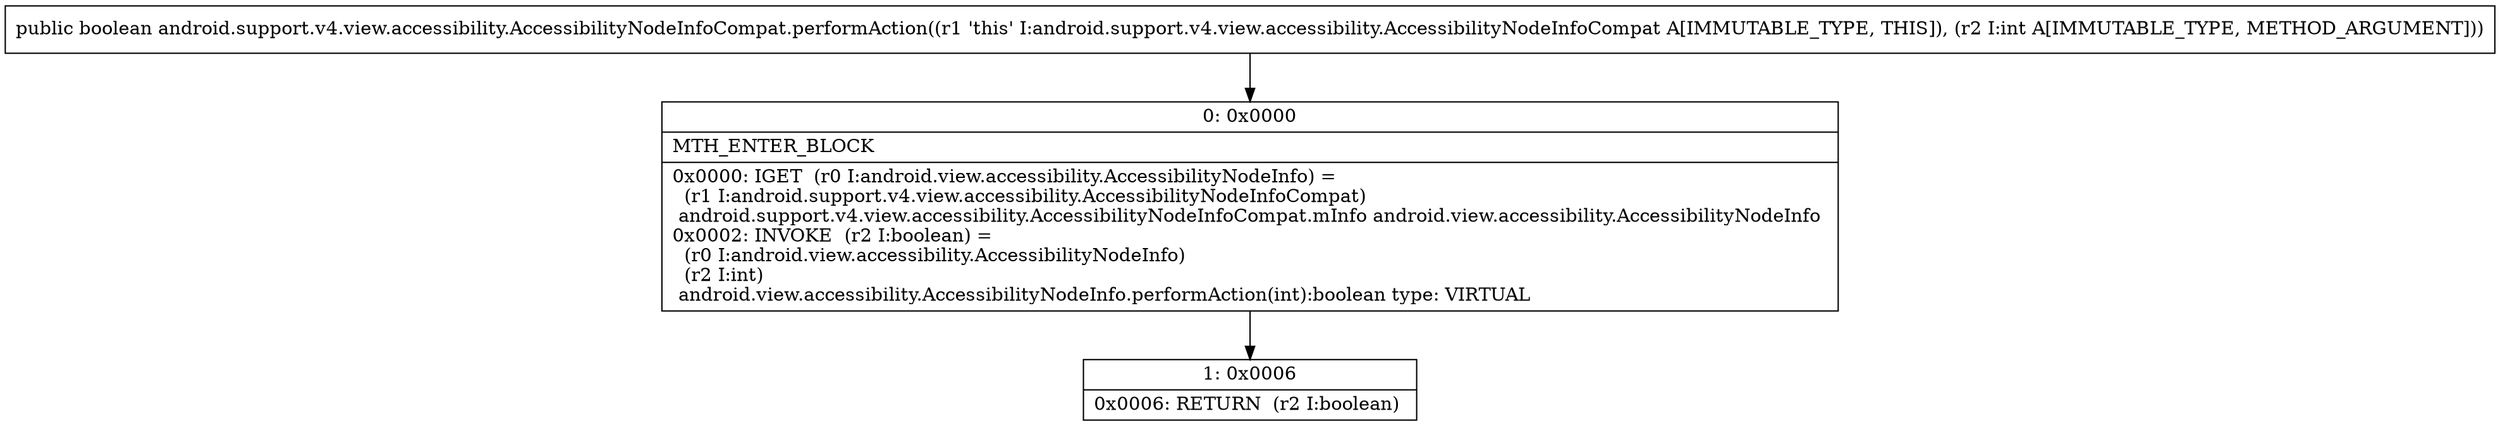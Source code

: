 digraph "CFG forandroid.support.v4.view.accessibility.AccessibilityNodeInfoCompat.performAction(I)Z" {
Node_0 [shape=record,label="{0\:\ 0x0000|MTH_ENTER_BLOCK\l|0x0000: IGET  (r0 I:android.view.accessibility.AccessibilityNodeInfo) = \l  (r1 I:android.support.v4.view.accessibility.AccessibilityNodeInfoCompat)\l android.support.v4.view.accessibility.AccessibilityNodeInfoCompat.mInfo android.view.accessibility.AccessibilityNodeInfo \l0x0002: INVOKE  (r2 I:boolean) = \l  (r0 I:android.view.accessibility.AccessibilityNodeInfo)\l  (r2 I:int)\l android.view.accessibility.AccessibilityNodeInfo.performAction(int):boolean type: VIRTUAL \l}"];
Node_1 [shape=record,label="{1\:\ 0x0006|0x0006: RETURN  (r2 I:boolean) \l}"];
MethodNode[shape=record,label="{public boolean android.support.v4.view.accessibility.AccessibilityNodeInfoCompat.performAction((r1 'this' I:android.support.v4.view.accessibility.AccessibilityNodeInfoCompat A[IMMUTABLE_TYPE, THIS]), (r2 I:int A[IMMUTABLE_TYPE, METHOD_ARGUMENT])) }"];
MethodNode -> Node_0;
Node_0 -> Node_1;
}

